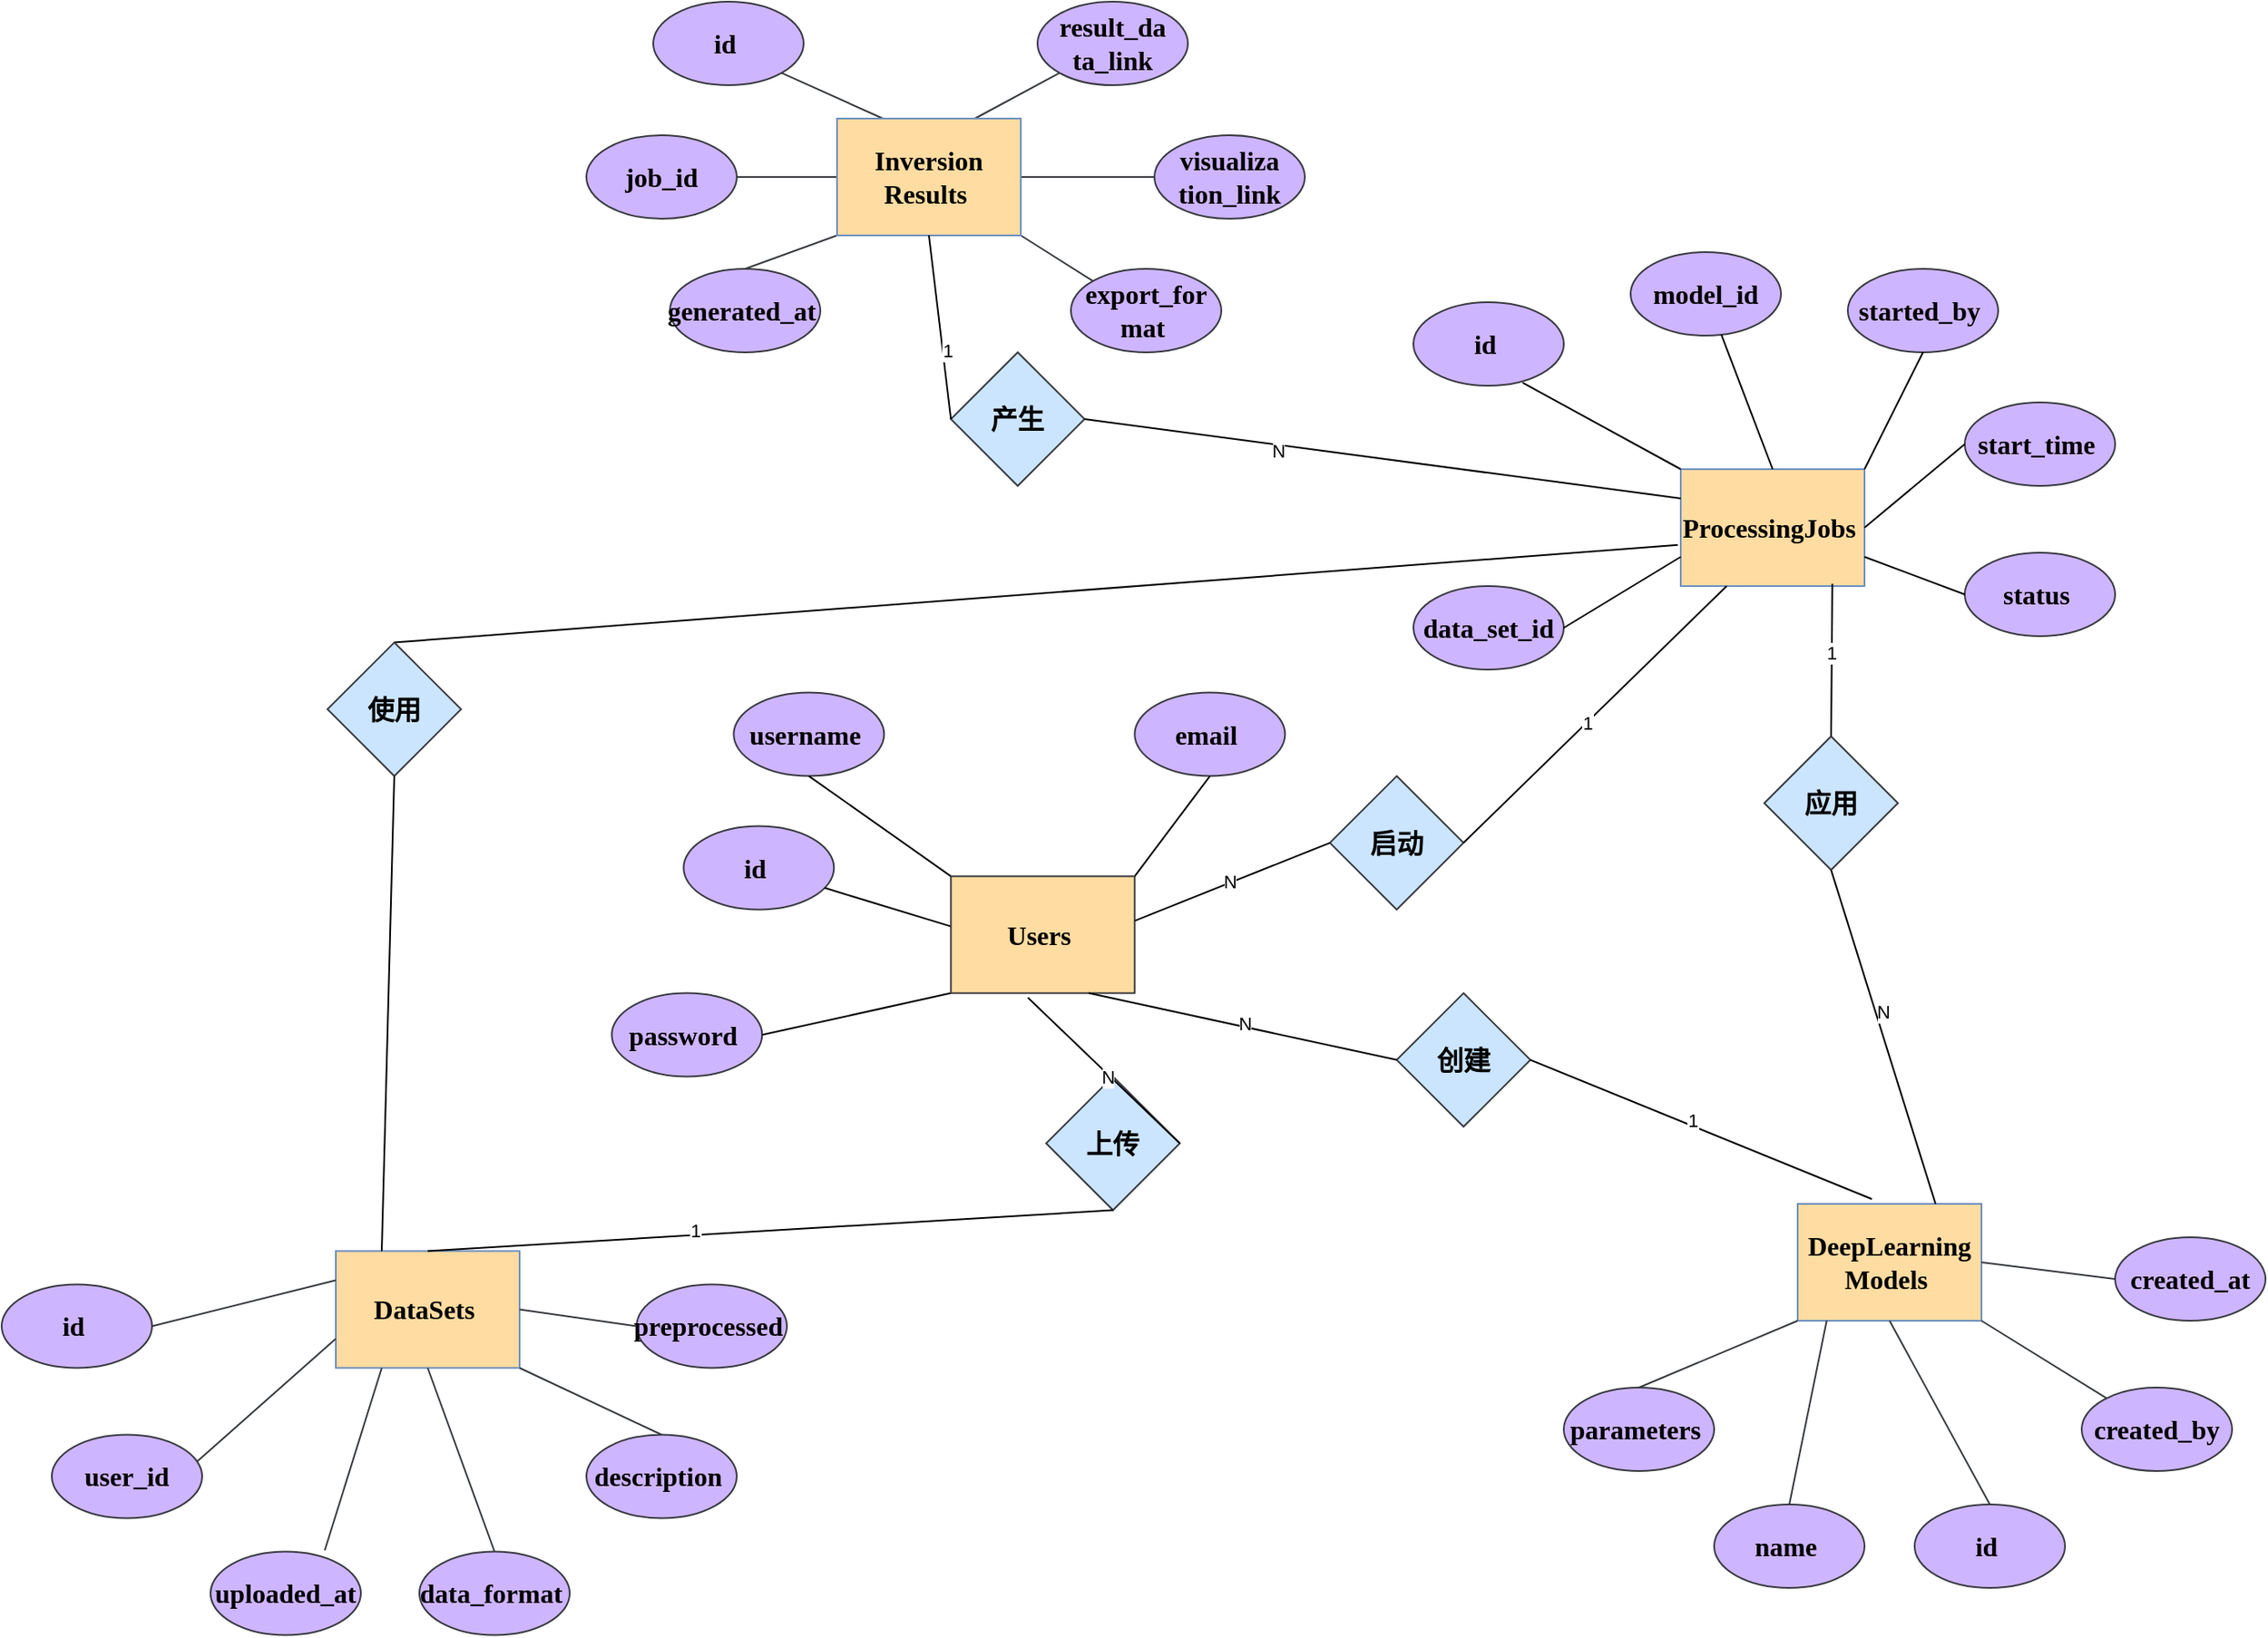 <mxfile version="24.5.3" type="github">
  <diagram id="R2lEEEUBdFMjLlhIrx00" name="Page-1">
    <mxGraphModel dx="2085" dy="665" grid="1" gridSize="10" guides="1" tooltips="1" connect="1" arrows="1" fold="1" page="1" pageScale="1" pageWidth="850" pageHeight="1100" math="0" shadow="0" extFonts="Permanent Marker^https://fonts.googleapis.com/css?family=Permanent+Marker">
      <root>
        <mxCell id="0" />
        <mxCell id="1" parent="0" />
        <mxCell id="a6z9oGoyvh4kOEtz0thW-5" value="&lt;b&gt;&lt;span style=&quot;font-size:12.0pt;&lt;br/&gt;mso-bidi-font-size:18.0pt;font-family:&amp;quot;Times New Roman&amp;quot;,serif;mso-fareast-font-family:&lt;br/&gt;宋体;mso-font-kerning:1.0pt;mso-ansi-language:EN-US;mso-fareast-language:ZH-CN;&lt;br/&gt;mso-bidi-language:AR-SA&quot; lang=&quot;EN-US&quot;&gt;ProcessingJobs&amp;nbsp;&lt;/span&gt;&lt;/b&gt;" style="rounded=0;whiteSpace=wrap;html=1;fillColor=#FFDCA1;strokeColor=#6c8ebf;" vertex="1" parent="1">
          <mxGeometry x="760" y="460" width="110" height="70" as="geometry" />
        </mxCell>
        <mxCell id="a6z9oGoyvh4kOEtz0thW-6" value="&lt;b&gt;&lt;span style=&quot;font-size:12.0pt;&lt;br/&gt;mso-bidi-font-size:18.0pt;font-family:&amp;quot;Times New Roman&amp;quot;,serif;mso-fareast-font-family:&lt;br/&gt;宋体;mso-font-kerning:1.0pt;mso-ansi-language:EN-US;mso-fareast-language:ZH-CN;&lt;br/&gt;mso-bidi-language:AR-SA&quot; lang=&quot;EN-US&quot;&gt;DataSets&amp;nbsp;&lt;/span&gt;&lt;/b&gt;" style="rounded=0;whiteSpace=wrap;html=1;fillColor=#FFDCA1;strokeColor=#6c8ebf;" vertex="1" parent="1">
          <mxGeometry x="-45" y="928.24" width="110" height="70" as="geometry" />
        </mxCell>
        <mxCell id="a6z9oGoyvh4kOEtz0thW-7" value="&lt;b&gt;&lt;span style=&quot;font-size:12.0pt;&lt;br/&gt;mso-bidi-font-size:18.0pt;font-family:&amp;quot;Times New Roman&amp;quot;,serif;mso-fareast-font-family:&lt;br/&gt;宋体;mso-font-kerning:1.0pt;mso-ansi-language:EN-US;mso-fareast-language:ZH-CN;&lt;br/&gt;mso-bidi-language:AR-SA&quot; lang=&quot;EN-US&quot;&gt;DeepLearning&lt;br&gt;Models&amp;nbsp;&lt;/span&gt;&lt;/b&gt;" style="rounded=0;whiteSpace=wrap;html=1;fillColor=#FFDCA1;strokeColor=#6c8ebf;" vertex="1" parent="1">
          <mxGeometry x="830" y="900" width="110" height="70" as="geometry" />
        </mxCell>
        <mxCell id="a6z9oGoyvh4kOEtz0thW-14" value="&lt;b&gt;&lt;span style=&quot;font-size:12.0pt;&lt;br/&gt;mso-bidi-font-size:18.0pt;font-family:&amp;quot;Times New Roman&amp;quot;,serif;mso-fareast-font-family:&lt;br/&gt;宋体;mso-font-kerning:1.0pt;mso-ansi-language:EN-US;mso-fareast-language:ZH-CN;&lt;br/&gt;mso-bidi-language:AR-SA&quot; lang=&quot;EN-US&quot;&gt;id&amp;nbsp;&lt;/span&gt;&lt;/b&gt;" style="ellipse;whiteSpace=wrap;html=1;fillColor=#CEB5FF;strokeColor=#36393d;" vertex="1" parent="1">
          <mxGeometry x="-245" y="948.24" width="90" height="50" as="geometry" />
        </mxCell>
        <mxCell id="a6z9oGoyvh4kOEtz0thW-15" value="&lt;b&gt;&lt;span style=&quot;font-size:12.0pt;&lt;br/&gt;mso-bidi-font-size:18.0pt;font-family:&amp;quot;Times New Roman&amp;quot;,serif;mso-fareast-font-family:&lt;br/&gt;宋体;mso-font-kerning:1.0pt;mso-ansi-language:EN-US;mso-fareast-language:ZH-CN;&lt;br/&gt;mso-bidi-language:AR-SA&quot; lang=&quot;EN-US&quot;&gt;user_id&lt;/span&gt;&lt;/b&gt;" style="ellipse;whiteSpace=wrap;html=1;fillColor=#CEB5FF;strokeColor=#36393d;" vertex="1" parent="1">
          <mxGeometry x="-215" y="1038.24" width="90" height="50" as="geometry" />
        </mxCell>
        <mxCell id="a6z9oGoyvh4kOEtz0thW-16" value="&lt;b&gt;&lt;span style=&quot;font-size:12.0pt;&lt;br/&gt;mso-bidi-font-size:18.0pt;font-family:&amp;quot;Times New Roman&amp;quot;,serif;mso-fareast-font-family:&lt;br/&gt;宋体;mso-font-kerning:1.0pt;mso-ansi-language:EN-US;mso-fareast-language:ZH-CN;&lt;br/&gt;mso-bidi-language:AR-SA&quot; lang=&quot;EN-US&quot;&gt;uploaded_at&lt;/span&gt;&lt;/b&gt;" style="ellipse;whiteSpace=wrap;html=1;fillColor=#CEB5FF;strokeColor=#36393d;" vertex="1" parent="1">
          <mxGeometry x="-120" y="1108.24" width="90" height="50" as="geometry" />
        </mxCell>
        <mxCell id="a6z9oGoyvh4kOEtz0thW-21" value="&lt;b&gt;&lt;span style=&quot;font-size:12.0pt;&lt;br/&gt;mso-bidi-font-size:18.0pt;font-family:&amp;quot;Times New Roman&amp;quot;,serif;mso-fareast-font-family:&lt;br/&gt;宋体;mso-font-kerning:1.0pt;mso-ansi-language:EN-US;mso-fareast-language:ZH-CN;&lt;br/&gt;mso-bidi-language:AR-SA&quot; lang=&quot;EN-US&quot;&gt;data_format&amp;nbsp;&lt;/span&gt;&lt;/b&gt;" style="ellipse;whiteSpace=wrap;html=1;fillColor=#CEB5FF;strokeColor=#36393d;" vertex="1" parent="1">
          <mxGeometry x="5" y="1108.24" width="90" height="50" as="geometry" />
        </mxCell>
        <mxCell id="a6z9oGoyvh4kOEtz0thW-22" value="&lt;b&gt;&lt;span style=&quot;font-size:12.0pt;&lt;br/&gt;mso-bidi-font-size:18.0pt;font-family:&amp;quot;Times New Roman&amp;quot;,serif;mso-fareast-font-family:&lt;br/&gt;宋体;mso-font-kerning:1.0pt;mso-ansi-language:EN-US;mso-fareast-language:ZH-CN;&lt;br/&gt;mso-bidi-language:AR-SA&quot; lang=&quot;EN-US&quot;&gt;description&amp;nbsp;&lt;/span&gt;&lt;/b&gt;" style="ellipse;whiteSpace=wrap;html=1;fillColor=#CEB5FF;strokeColor=#36393d;" vertex="1" parent="1">
          <mxGeometry x="105" y="1038.24" width="90" height="50" as="geometry" />
        </mxCell>
        <mxCell id="a6z9oGoyvh4kOEtz0thW-23" value="&lt;b&gt;&lt;span style=&quot;font-size:12.0pt;&lt;br/&gt;mso-bidi-font-size:18.0pt;font-family:&amp;quot;Times New Roman&amp;quot;,serif;mso-fareast-font-family:&lt;br/&gt;宋体;mso-font-kerning:1.0pt;mso-ansi-language:EN-US;mso-fareast-language:ZH-CN;&lt;br/&gt;mso-bidi-language:AR-SA&quot; lang=&quot;EN-US&quot;&gt;preprocessed&amp;nbsp;&lt;/span&gt;&lt;/b&gt;" style="ellipse;whiteSpace=wrap;html=1;fillColor=#CEB5FF;strokeColor=#36393d;" vertex="1" parent="1">
          <mxGeometry x="135" y="948.24" width="90" height="50" as="geometry" />
        </mxCell>
        <mxCell id="a6z9oGoyvh4kOEtz0thW-24" value="&lt;b&gt;&lt;span style=&quot;font-size:12.0pt;&lt;br/&gt;mso-bidi-font-size:18.0pt;font-family:&amp;quot;Times New Roman&amp;quot;,serif;mso-fareast-font-family:&lt;br/&gt;宋体;mso-font-kerning:1.0pt;mso-ansi-language:EN-US;mso-fareast-language:ZH-CN;&lt;br/&gt;mso-bidi-language:AR-SA&quot; lang=&quot;EN-US&quot;&gt;id&amp;nbsp;&lt;/span&gt;&lt;/b&gt;" style="ellipse;whiteSpace=wrap;html=1;fillColor=#CEB5FF;strokeColor=#36393d;" vertex="1" parent="1">
          <mxGeometry x="900" y="1080" width="90" height="50" as="geometry" />
        </mxCell>
        <mxCell id="a6z9oGoyvh4kOEtz0thW-25" value="&lt;b&gt;&lt;span style=&quot;font-size:12.0pt;&lt;br/&gt;mso-bidi-font-size:18.0pt;font-family:&amp;quot;Times New Roman&amp;quot;,serif;mso-fareast-font-family:&lt;br/&gt;宋体;mso-font-kerning:1.0pt;mso-ansi-language:EN-US;mso-fareast-language:ZH-CN;&lt;br/&gt;mso-bidi-language:AR-SA&quot; lang=&quot;EN-US&quot;&gt;created_by&lt;/span&gt;&lt;/b&gt;" style="ellipse;whiteSpace=wrap;html=1;fillColor=#CEB5FF;strokeColor=#36393d;" vertex="1" parent="1">
          <mxGeometry x="1000" y="1010" width="90" height="50" as="geometry" />
        </mxCell>
        <mxCell id="a6z9oGoyvh4kOEtz0thW-26" value="&lt;b&gt;&lt;span style=&quot;font-size:12.0pt;&lt;br/&gt;mso-bidi-font-size:18.0pt;font-family:&amp;quot;Times New Roman&amp;quot;,serif;mso-fareast-font-family:&lt;br/&gt;宋体;mso-font-kerning:1.0pt;mso-ansi-language:EN-US;mso-fareast-language:ZH-CN;&lt;br/&gt;mso-bidi-language:AR-SA&quot; lang=&quot;EN-US&quot;&gt;created_at&lt;/span&gt;&lt;/b&gt;" style="ellipse;whiteSpace=wrap;html=1;fillColor=#CEB5FF;strokeColor=#36393d;" vertex="1" parent="1">
          <mxGeometry x="1020" y="920" width="90" height="50" as="geometry" />
        </mxCell>
        <mxCell id="a6z9oGoyvh4kOEtz0thW-27" value="&lt;b&gt;&lt;span style=&quot;font-size:12.0pt;&lt;br/&gt;mso-bidi-font-size:18.0pt;font-family:&amp;quot;Times New Roman&amp;quot;,serif;mso-fareast-font-family:&lt;br/&gt;宋体;mso-font-kerning:1.0pt;mso-ansi-language:EN-US;mso-fareast-language:ZH-CN;&lt;br/&gt;mso-bidi-language:AR-SA&quot; lang=&quot;EN-US&quot;&gt;name&amp;nbsp;&lt;/span&gt;&lt;/b&gt;" style="ellipse;whiteSpace=wrap;html=1;fillColor=#CEB5FF;strokeColor=#36393d;" vertex="1" parent="1">
          <mxGeometry x="780" y="1080" width="90" height="50" as="geometry" />
        </mxCell>
        <mxCell id="a6z9oGoyvh4kOEtz0thW-28" value="&lt;b&gt;&lt;span style=&quot;font-size:12.0pt;&lt;br/&gt;mso-bidi-font-size:18.0pt;font-family:&amp;quot;Times New Roman&amp;quot;,serif;mso-fareast-font-family:&lt;br/&gt;宋体;mso-font-kerning:1.0pt;mso-ansi-language:EN-US;mso-fareast-language:ZH-CN;&lt;br/&gt;mso-bidi-language:AR-SA&quot; lang=&quot;EN-US&quot;&gt;parameters&amp;nbsp;&lt;/span&gt;&lt;/b&gt;" style="ellipse;whiteSpace=wrap;html=1;fillColor=#CEB5FF;strokeColor=#36393d;" vertex="1" parent="1">
          <mxGeometry x="690" y="1010" width="90" height="50" as="geometry" />
        </mxCell>
        <mxCell id="a6z9oGoyvh4kOEtz0thW-29" value="&lt;b&gt;&lt;span style=&quot;font-size:12.0pt;&lt;br/&gt;mso-bidi-font-size:18.0pt;font-family:&amp;quot;Times New Roman&amp;quot;,serif;mso-fareast-font-family:&lt;br/&gt;宋体;mso-font-kerning:1.0pt;mso-ansi-language:EN-US;mso-fareast-language:ZH-CN;&lt;br/&gt;mso-bidi-language:AR-SA&quot; lang=&quot;EN-US&quot;&gt;data_set_id&lt;/span&gt;&lt;/b&gt;" style="ellipse;whiteSpace=wrap;html=1;fillColor=#CEB5FF;strokeColor=#36393d;" vertex="1" parent="1">
          <mxGeometry x="600" y="530" width="90" height="50" as="geometry" />
        </mxCell>
        <mxCell id="a6z9oGoyvh4kOEtz0thW-30" value="" style="endArrow=none;html=1;rounded=0;entryX=1;entryY=0.5;entryDx=0;entryDy=0;exitX=0;exitY=0.25;exitDx=0;exitDy=0;fillColor=#ffcc99;strokeColor=#36393d;" edge="1" parent="1" source="a6z9oGoyvh4kOEtz0thW-6" target="a6z9oGoyvh4kOEtz0thW-14">
          <mxGeometry width="50" height="50" relative="1" as="geometry">
            <mxPoint x="-45" y="928.24" as="sourcePoint" />
            <mxPoint x="-130" y="645.24" as="targetPoint" />
          </mxGeometry>
        </mxCell>
        <mxCell id="a6z9oGoyvh4kOEtz0thW-31" value="" style="endArrow=none;html=1;rounded=0;exitX=0;exitY=0.75;exitDx=0;exitDy=0;entryX=0.967;entryY=0.321;entryDx=0;entryDy=0;entryPerimeter=0;fillColor=#ffcc99;strokeColor=#36393d;" edge="1" parent="1" source="a6z9oGoyvh4kOEtz0thW-6" target="a6z9oGoyvh4kOEtz0thW-15">
          <mxGeometry width="50" height="50" relative="1" as="geometry">
            <mxPoint x="-55" y="938.24" as="sourcePoint" />
            <mxPoint x="-175" y="923.24" as="targetPoint" />
          </mxGeometry>
        </mxCell>
        <mxCell id="a6z9oGoyvh4kOEtz0thW-32" value="" style="endArrow=none;html=1;rounded=0;exitX=0.5;exitY=1;exitDx=0;exitDy=0;entryX=0.5;entryY=0;entryDx=0;entryDy=0;fillColor=#ffcc99;strokeColor=#36393d;" edge="1" parent="1" source="a6z9oGoyvh4kOEtz0thW-6" target="a6z9oGoyvh4kOEtz0thW-21">
          <mxGeometry width="50" height="50" relative="1" as="geometry">
            <mxPoint x="-55" y="973.24" as="sourcePoint" />
            <mxPoint x="-138" y="1004.24" as="targetPoint" />
          </mxGeometry>
        </mxCell>
        <mxCell id="a6z9oGoyvh4kOEtz0thW-33" value="" style="endArrow=none;html=1;rounded=0;entryX=0.76;entryY=-0.015;entryDx=0;entryDy=0;entryPerimeter=0;exitX=0.25;exitY=1;exitDx=0;exitDy=0;fillColor=#ffcc99;strokeColor=#36393d;" edge="1" parent="1" source="a6z9oGoyvh4kOEtz0thW-6" target="a6z9oGoyvh4kOEtz0thW-16">
          <mxGeometry width="50" height="50" relative="1" as="geometry">
            <mxPoint x="-45" y="983.24" as="sourcePoint" />
            <mxPoint x="-128" y="1014.24" as="targetPoint" />
          </mxGeometry>
        </mxCell>
        <mxCell id="a6z9oGoyvh4kOEtz0thW-36" value="" style="endArrow=none;html=1;rounded=0;exitX=1;exitY=1;exitDx=0;exitDy=0;entryX=0.5;entryY=0;entryDx=0;entryDy=0;fillColor=#ffcc99;strokeColor=#36393d;" edge="1" parent="1" source="a6z9oGoyvh4kOEtz0thW-6" target="a6z9oGoyvh4kOEtz0thW-22">
          <mxGeometry width="50" height="50" relative="1" as="geometry">
            <mxPoint x="-55" y="973.24" as="sourcePoint" />
            <mxPoint x="-138" y="1004.24" as="targetPoint" />
          </mxGeometry>
        </mxCell>
        <mxCell id="a6z9oGoyvh4kOEtz0thW-37" value="" style="endArrow=none;html=1;rounded=0;entryX=1;entryY=0.5;entryDx=0;entryDy=0;exitX=0;exitY=0.5;exitDx=0;exitDy=0;fillColor=#ffcc99;strokeColor=#36393d;" edge="1" parent="1" source="a6z9oGoyvh4kOEtz0thW-23" target="a6z9oGoyvh4kOEtz0thW-6">
          <mxGeometry width="50" height="50" relative="1" as="geometry">
            <mxPoint x="171" y="948.24" as="sourcePoint" />
            <mxPoint x="-65" y="998.24" as="targetPoint" />
          </mxGeometry>
        </mxCell>
        <mxCell id="a6z9oGoyvh4kOEtz0thW-38" value="&lt;b&gt;&lt;span style=&quot;font-size:12.0pt;&lt;br/&gt;mso-bidi-font-size:18.0pt;font-family:&amp;quot;Times New Roman&amp;quot;,serif;mso-fareast-font-family:&lt;br/&gt;宋体;mso-font-kerning:1.0pt;mso-ansi-language:EN-US;mso-fareast-language:ZH-CN;&lt;br/&gt;mso-bidi-language:AR-SA&quot; lang=&quot;EN-US&quot;&gt;model_id&lt;/span&gt;&lt;/b&gt;" style="ellipse;whiteSpace=wrap;html=1;fillColor=#CEB5FF;strokeColor=#36393d;" vertex="1" parent="1">
          <mxGeometry x="730" y="330" width="90" height="50" as="geometry" />
        </mxCell>
        <mxCell id="a6z9oGoyvh4kOEtz0thW-39" value="&lt;b&gt;&lt;span style=&quot;font-size:12.0pt;&lt;br/&gt;mso-bidi-font-size:18.0pt;font-family:&amp;quot;Times New Roman&amp;quot;,serif;mso-fareast-font-family:&lt;br/&gt;宋体;mso-font-kerning:1.0pt;mso-ansi-language:EN-US;mso-fareast-language:ZH-CN;&lt;br/&gt;mso-bidi-language:AR-SA&quot; lang=&quot;EN-US&quot;&gt;id&amp;nbsp;&lt;/span&gt;&lt;/b&gt;" style="ellipse;whiteSpace=wrap;html=1;fillColor=#CEB5FF;strokeColor=#36393d;" vertex="1" parent="1">
          <mxGeometry x="600" y="360" width="90" height="50" as="geometry" />
        </mxCell>
        <mxCell id="a6z9oGoyvh4kOEtz0thW-40" value="&lt;b&gt;&lt;span style=&quot;font-size:12.0pt;&lt;br/&gt;mso-bidi-font-size:18.0pt;font-family:&amp;quot;Times New Roman&amp;quot;,serif;mso-fareast-font-family:&lt;br/&gt;宋体;mso-font-kerning:1.0pt;mso-ansi-language:EN-US;mso-fareast-language:ZH-CN;&lt;br/&gt;mso-bidi-language:AR-SA&quot; lang=&quot;EN-US&quot;&gt;start_time&amp;nbsp;&lt;/span&gt;&lt;/b&gt;" style="ellipse;whiteSpace=wrap;html=1;fillColor=#CEB5FF;strokeColor=#36393d;" vertex="1" parent="1">
          <mxGeometry x="930" y="420" width="90" height="50" as="geometry" />
        </mxCell>
        <mxCell id="a6z9oGoyvh4kOEtz0thW-41" value="&lt;b&gt;&lt;span style=&quot;font-size:12.0pt;&lt;br/&gt;mso-bidi-font-size:18.0pt;font-family:&amp;quot;Times New Roman&amp;quot;,serif;mso-fareast-font-family:&lt;br/&gt;宋体;mso-font-kerning:1.0pt;mso-ansi-language:EN-US;mso-fareast-language:ZH-CN;&lt;br/&gt;mso-bidi-language:AR-SA&quot; lang=&quot;EN-US&quot;&gt;started_by&amp;nbsp;&lt;/span&gt;&lt;/b&gt;" style="ellipse;whiteSpace=wrap;html=1;fillColor=#CEB5FF;strokeColor=#36393d;" vertex="1" parent="1">
          <mxGeometry x="860" y="340" width="90" height="50" as="geometry" />
        </mxCell>
        <mxCell id="a6z9oGoyvh4kOEtz0thW-42" value="" style="endArrow=none;html=1;rounded=0;exitX=0;exitY=1;exitDx=0;exitDy=0;entryX=0.5;entryY=0;entryDx=0;entryDy=0;fillColor=#ffcc99;strokeColor=#36393d;" edge="1" parent="1" source="a6z9oGoyvh4kOEtz0thW-7" target="a6z9oGoyvh4kOEtz0thW-28">
          <mxGeometry width="50" height="50" relative="1" as="geometry">
            <mxPoint x="790" y="990" as="sourcePoint" />
            <mxPoint x="842" y="1080" as="targetPoint" />
          </mxGeometry>
        </mxCell>
        <mxCell id="a6z9oGoyvh4kOEtz0thW-43" value="" style="endArrow=none;html=1;rounded=0;exitX=0.158;exitY=0.997;exitDx=0;exitDy=0;entryX=0.5;entryY=0;entryDx=0;entryDy=0;exitPerimeter=0;fillColor=#ffcc99;strokeColor=#36393d;" edge="1" parent="1" source="a6z9oGoyvh4kOEtz0thW-7" target="a6z9oGoyvh4kOEtz0thW-27">
          <mxGeometry width="50" height="50" relative="1" as="geometry">
            <mxPoint x="840" y="980" as="sourcePoint" />
            <mxPoint x="785" y="1110" as="targetPoint" />
          </mxGeometry>
        </mxCell>
        <mxCell id="a6z9oGoyvh4kOEtz0thW-45" value="" style="endArrow=none;html=1;rounded=0;exitX=0.5;exitY=1;exitDx=0;exitDy=0;entryX=0.5;entryY=0;entryDx=0;entryDy=0;fillColor=#ffcc99;strokeColor=#36393d;" edge="1" parent="1" source="a6z9oGoyvh4kOEtz0thW-7" target="a6z9oGoyvh4kOEtz0thW-24">
          <mxGeometry width="50" height="50" relative="1" as="geometry">
            <mxPoint x="857" y="980" as="sourcePoint" />
            <mxPoint x="895" y="1100" as="targetPoint" />
          </mxGeometry>
        </mxCell>
        <mxCell id="a6z9oGoyvh4kOEtz0thW-46" value="" style="endArrow=none;html=1;rounded=0;exitX=1;exitY=1;exitDx=0;exitDy=0;fillColor=#ffcc99;strokeColor=#36393d;" edge="1" parent="1" source="a6z9oGoyvh4kOEtz0thW-7" target="a6z9oGoyvh4kOEtz0thW-25">
          <mxGeometry width="50" height="50" relative="1" as="geometry">
            <mxPoint x="895" y="980" as="sourcePoint" />
            <mxPoint x="985" y="1040" as="targetPoint" />
          </mxGeometry>
        </mxCell>
        <mxCell id="a6z9oGoyvh4kOEtz0thW-47" value="" style="endArrow=none;html=1;rounded=0;exitX=1;exitY=0.5;exitDx=0;exitDy=0;entryX=0;entryY=0.5;entryDx=0;entryDy=0;fillColor=#ffcc99;strokeColor=#36393d;" edge="1" parent="1" source="a6z9oGoyvh4kOEtz0thW-7" target="a6z9oGoyvh4kOEtz0thW-26">
          <mxGeometry width="50" height="50" relative="1" as="geometry">
            <mxPoint x="950" y="980" as="sourcePoint" />
            <mxPoint x="1080" y="1039" as="targetPoint" />
          </mxGeometry>
        </mxCell>
        <mxCell id="a6z9oGoyvh4kOEtz0thW-48" value="&lt;b&gt;&lt;span style=&quot;font-size:12.0pt;&lt;br/&gt;mso-bidi-font-size:18.0pt;font-family:&amp;quot;Times New Roman&amp;quot;,serif;mso-fareast-font-family:&lt;br/&gt;宋体;mso-font-kerning:1.0pt;mso-ansi-language:EN-US;mso-fareast-language:ZH-CN;&lt;br/&gt;mso-bidi-language:AR-SA&quot; lang=&quot;EN-US&quot;&gt;status&amp;nbsp;&lt;/span&gt;&lt;/b&gt;" style="ellipse;whiteSpace=wrap;html=1;fillColor=#CEB5FF;strokeColor=#36393d;" vertex="1" parent="1">
          <mxGeometry x="930" y="510" width="90" height="50" as="geometry" />
        </mxCell>
        <mxCell id="a6z9oGoyvh4kOEtz0thW-50" value="" style="endArrow=none;html=1;rounded=0;entryX=0.726;entryY=0.964;entryDx=0;entryDy=0;entryPerimeter=0;exitX=0;exitY=0;exitDx=0;exitDy=0;" edge="1" parent="1" source="a6z9oGoyvh4kOEtz0thW-5" target="a6z9oGoyvh4kOEtz0thW-39">
          <mxGeometry width="50" height="50" relative="1" as="geometry">
            <mxPoint x="720" y="490" as="sourcePoint" />
            <mxPoint x="770" y="440" as="targetPoint" />
          </mxGeometry>
        </mxCell>
        <mxCell id="a6z9oGoyvh4kOEtz0thW-51" value="" style="endArrow=none;html=1;rounded=0;entryX=1;entryY=0.5;entryDx=0;entryDy=0;exitX=0;exitY=0.75;exitDx=0;exitDy=0;" edge="1" parent="1" source="a6z9oGoyvh4kOEtz0thW-5" target="a6z9oGoyvh4kOEtz0thW-29">
          <mxGeometry width="50" height="50" relative="1" as="geometry">
            <mxPoint x="750" y="520" as="sourcePoint" />
            <mxPoint x="675" y="418" as="targetPoint" />
          </mxGeometry>
        </mxCell>
        <mxCell id="a6z9oGoyvh4kOEtz0thW-52" value="" style="endArrow=none;html=1;rounded=0;entryX=0;entryY=0.5;entryDx=0;entryDy=0;exitX=1;exitY=0.75;exitDx=0;exitDy=0;" edge="1" parent="1" source="a6z9oGoyvh4kOEtz0thW-5" target="a6z9oGoyvh4kOEtz0thW-48">
          <mxGeometry width="50" height="50" relative="1" as="geometry">
            <mxPoint x="770" y="505" as="sourcePoint" />
            <mxPoint x="685" y="510" as="targetPoint" />
          </mxGeometry>
        </mxCell>
        <mxCell id="a6z9oGoyvh4kOEtz0thW-53" value="" style="endArrow=none;html=1;rounded=0;entryX=1;entryY=0.5;entryDx=0;entryDy=0;exitX=0;exitY=0.5;exitDx=0;exitDy=0;" edge="1" parent="1" source="a6z9oGoyvh4kOEtz0thW-40" target="a6z9oGoyvh4kOEtz0thW-5">
          <mxGeometry width="50" height="50" relative="1" as="geometry">
            <mxPoint x="880" y="540" as="sourcePoint" />
            <mxPoint x="940" y="575" as="targetPoint" />
          </mxGeometry>
        </mxCell>
        <mxCell id="a6z9oGoyvh4kOEtz0thW-54" value="" style="endArrow=none;html=1;rounded=0;entryX=1;entryY=0;entryDx=0;entryDy=0;exitX=0.5;exitY=1;exitDx=0;exitDy=0;" edge="1" parent="1" source="a6z9oGoyvh4kOEtz0thW-41" target="a6z9oGoyvh4kOEtz0thW-5">
          <mxGeometry width="50" height="50" relative="1" as="geometry">
            <mxPoint x="940" y="455" as="sourcePoint" />
            <mxPoint x="880" y="505" as="targetPoint" />
          </mxGeometry>
        </mxCell>
        <mxCell id="a6z9oGoyvh4kOEtz0thW-56" value="" style="endArrow=none;html=1;rounded=0;entryX=0.5;entryY=0;entryDx=0;entryDy=0;" edge="1" parent="1" source="a6z9oGoyvh4kOEtz0thW-38" target="a6z9oGoyvh4kOEtz0thW-5">
          <mxGeometry width="50" height="50" relative="1" as="geometry">
            <mxPoint x="930" y="445" as="sourcePoint" />
            <mxPoint x="760" y="495" as="targetPoint" />
          </mxGeometry>
        </mxCell>
        <mxCell id="a6z9oGoyvh4kOEtz0thW-70" value="&lt;b&gt;&lt;span style=&quot;font-size:12.0pt;&lt;br/&gt;mso-bidi-font-size:18.0pt;font-family:&amp;quot;Times New Roman&amp;quot;,serif;mso-fareast-font-family:&lt;br/&gt;宋体;mso-font-kerning:1.0pt;mso-ansi-language:EN-US;mso-fareast-language:ZH-CN;&lt;br/&gt;mso-bidi-language:AR-SA&quot; lang=&quot;EN-US&quot;&gt;username&amp;nbsp;&lt;/span&gt;&lt;/b&gt;" style="ellipse;whiteSpace=wrap;html=1;fillColor=#CEB5FF;strokeColor=#36393d;" vertex="1" parent="1">
          <mxGeometry x="193.17" y="593.78" width="90" height="50" as="geometry" />
        </mxCell>
        <mxCell id="a6z9oGoyvh4kOEtz0thW-71" value="" style="endArrow=none;html=1;rounded=0;entryX=0.5;entryY=1;entryDx=0;entryDy=0;exitX=0;exitY=0;exitDx=0;exitDy=0;" edge="1" source="a6z9oGoyvh4kOEtz0thW-78" target="a6z9oGoyvh4kOEtz0thW-70" parent="1">
          <mxGeometry width="50" height="50" relative="1" as="geometry">
            <mxPoint x="193.17" y="843.78" as="sourcePoint" />
            <mxPoint x="243.17" y="793.78" as="targetPoint" />
          </mxGeometry>
        </mxCell>
        <mxCell id="a6z9oGoyvh4kOEtz0thW-72" value="&lt;b&gt;&lt;span style=&quot;font-size:12.0pt;&lt;br/&gt;mso-bidi-font-size:18.0pt;font-family:&amp;quot;Times New Roman&amp;quot;,serif;mso-fareast-font-family:&lt;br/&gt;宋体;mso-font-kerning:1.0pt;mso-ansi-language:EN-US;mso-fareast-language:ZH-CN;&lt;br/&gt;mso-bidi-language:AR-SA&quot; lang=&quot;EN-US&quot;&gt;password&amp;nbsp;&lt;/span&gt;&lt;/b&gt;" style="ellipse;whiteSpace=wrap;html=1;fillColor=#CEB5FF;strokeColor=#36393d;" vertex="1" parent="1">
          <mxGeometry x="120.17" y="773.78" width="90" height="50" as="geometry" />
        </mxCell>
        <mxCell id="a6z9oGoyvh4kOEtz0thW-73" value="&lt;b&gt;&lt;span style=&quot;font-size:12.0pt;&lt;br/&gt;mso-bidi-font-size:18.0pt;font-family:&amp;quot;Times New Roman&amp;quot;,serif;mso-fareast-font-family:&lt;br/&gt;宋体;mso-font-kerning:1.0pt;mso-ansi-language:EN-US;mso-fareast-language:ZH-CN;&lt;br/&gt;mso-bidi-language:AR-SA&quot; lang=&quot;EN-US&quot;&gt;id&amp;nbsp;&lt;/span&gt;&lt;/b&gt;" style="ellipse;whiteSpace=wrap;html=1;fillColor=#CEB5FF;strokeColor=#36393d;" vertex="1" parent="1">
          <mxGeometry x="163.17" y="673.78" width="90" height="50" as="geometry" />
        </mxCell>
        <mxCell id="a6z9oGoyvh4kOEtz0thW-74" value="&lt;b&gt;&lt;span style=&quot;font-size:12.0pt;&lt;br/&gt;mso-bidi-font-size:18.0pt;font-family:&amp;quot;Times New Roman&amp;quot;,serif;mso-fareast-font-family:&lt;br/&gt;宋体;mso-font-kerning:1.0pt;mso-ansi-language:EN-US;mso-fareast-language:ZH-CN;&lt;br/&gt;mso-bidi-language:AR-SA&quot; lang=&quot;EN-US&quot;&gt;email&amp;nbsp;&lt;/span&gt;&lt;/b&gt;" style="ellipse;whiteSpace=wrap;html=1;fillColor=#CEB5FF;strokeColor=#36393d;" vertex="1" parent="1">
          <mxGeometry x="433.17" y="593.78" width="90" height="50" as="geometry" />
        </mxCell>
        <mxCell id="a6z9oGoyvh4kOEtz0thW-75" value="" style="endArrow=none;html=1;rounded=0;exitX=0;exitY=0.429;exitDx=0;exitDy=0;exitPerimeter=0;" edge="1" source="a6z9oGoyvh4kOEtz0thW-78" target="a6z9oGoyvh4kOEtz0thW-73" parent="1">
          <mxGeometry width="50" height="50" relative="1" as="geometry">
            <mxPoint x="333.17" y="713.78" as="sourcePoint" />
            <mxPoint x="248.17" y="653.78" as="targetPoint" />
          </mxGeometry>
        </mxCell>
        <mxCell id="a6z9oGoyvh4kOEtz0thW-76" value="" style="endArrow=none;html=1;rounded=0;entryX=1;entryY=0.5;entryDx=0;entryDy=0;exitX=0;exitY=1;exitDx=0;exitDy=0;" edge="1" source="a6z9oGoyvh4kOEtz0thW-78" target="a6z9oGoyvh4kOEtz0thW-72" parent="1">
          <mxGeometry width="50" height="50" relative="1" as="geometry">
            <mxPoint x="378.17" y="703.78" as="sourcePoint" />
            <mxPoint x="258.17" y="720.78" as="targetPoint" />
          </mxGeometry>
        </mxCell>
        <mxCell id="a6z9oGoyvh4kOEtz0thW-77" value="" style="endArrow=none;html=1;rounded=0;exitX=1;exitY=0;exitDx=0;exitDy=0;entryX=0.5;entryY=1;entryDx=0;entryDy=0;" edge="1" source="a6z9oGoyvh4kOEtz0thW-78" target="a6z9oGoyvh4kOEtz0thW-74" parent="1">
          <mxGeometry width="50" height="50" relative="1" as="geometry">
            <mxPoint x="388.17" y="713.78" as="sourcePoint" />
            <mxPoint x="393.17" y="653.78" as="targetPoint" />
          </mxGeometry>
        </mxCell>
        <mxCell id="a6z9oGoyvh4kOEtz0thW-78" value="&lt;b&gt;&lt;span style=&quot;font-size:12.0pt;&lt;br/&gt;mso-bidi-font-size:18.0pt;font-family:&amp;quot;Times New Roman&amp;quot;,serif;mso-fareast-font-family:&lt;br/&gt;宋体;mso-font-kerning:1.0pt;mso-ansi-language:EN-US;mso-fareast-language:ZH-CN;&lt;br/&gt;mso-bidi-language:AR-SA&quot; lang=&quot;EN-US&quot;&gt;Users&amp;nbsp;&lt;/span&gt;&lt;/b&gt;" style="rounded=0;whiteSpace=wrap;html=1;fillColor=#FFDCA1;strokeColor=#36393d;" vertex="1" parent="1">
          <mxGeometry x="323.17" y="703.78" width="110" height="70" as="geometry" />
        </mxCell>
        <mxCell id="a6z9oGoyvh4kOEtz0thW-88" value="&lt;b&gt;&lt;span style=&quot;font-size:12.0pt;&lt;br/&gt;mso-bidi-font-size:18.0pt;font-family:&amp;quot;Times New Roman&amp;quot;,serif;mso-fareast-font-family:&lt;br/&gt;宋体;mso-font-kerning:1.0pt;mso-ansi-language:EN-US;mso-fareast-language:ZH-CN;&lt;br/&gt;mso-bidi-language:AR-SA&quot; lang=&quot;EN-US&quot;&gt;id&amp;nbsp;&lt;/span&gt;&lt;/b&gt;" style="ellipse;whiteSpace=wrap;html=1;fillColor=#CEB5FF;strokeColor=#36393d;" vertex="1" parent="1">
          <mxGeometry x="145" y="180" width="90" height="50" as="geometry" />
        </mxCell>
        <mxCell id="a6z9oGoyvh4kOEtz0thW-89" value="&lt;b&gt;&lt;span style=&quot;font-size:12.0pt;&lt;br/&gt;mso-bidi-font-size:18.0pt;font-family:&amp;quot;Times New Roman&amp;quot;,serif;mso-fareast-font-family:&lt;br/&gt;宋体;mso-font-kerning:1.0pt;mso-ansi-language:EN-US;mso-fareast-language:ZH-CN;&lt;br/&gt;mso-bidi-language:AR-SA&quot; lang=&quot;EN-US&quot;&gt;generated_at&amp;nbsp;&lt;/span&gt;&lt;/b&gt;" style="ellipse;whiteSpace=wrap;html=1;fillColor=#CEB5FF;strokeColor=#36393d;" vertex="1" parent="1">
          <mxGeometry x="155" y="340" width="90" height="50" as="geometry" />
        </mxCell>
        <mxCell id="a6z9oGoyvh4kOEtz0thW-90" value="&lt;b&gt;&lt;span style=&quot;font-size:12.0pt;&lt;br/&gt;mso-bidi-font-size:18.0pt;font-family:&amp;quot;Times New Roman&amp;quot;,serif;mso-fareast-font-family:&lt;br/&gt;宋体;mso-font-kerning:1.0pt;mso-ansi-language:EN-US;mso-fareast-language:ZH-CN;&lt;br/&gt;mso-bidi-language:AR-SA&quot; lang=&quot;EN-US&quot;&gt;export_for&lt;br&gt;mat&amp;nbsp;&lt;/span&gt;&lt;/b&gt;" style="ellipse;whiteSpace=wrap;html=1;fillColor=#CEB5FF;strokeColor=#36393d;" vertex="1" parent="1">
          <mxGeometry x="395" y="340" width="90" height="50" as="geometry" />
        </mxCell>
        <mxCell id="a6z9oGoyvh4kOEtz0thW-91" value="&lt;b&gt;&lt;span style=&quot;font-size:12.0pt;&lt;br/&gt;mso-bidi-font-size:18.0pt;font-family:&amp;quot;Times New Roman&amp;quot;,serif;mso-fareast-font-family:&lt;br/&gt;宋体;mso-font-kerning:1.0pt;mso-ansi-language:EN-US;mso-fareast-language:ZH-CN;&lt;br/&gt;mso-bidi-language:AR-SA&quot; lang=&quot;EN-US&quot;&gt;job_id&lt;/span&gt;&lt;/b&gt;" style="ellipse;whiteSpace=wrap;html=1;fillColor=#CEB5FF;strokeColor=#36393d;" vertex="1" parent="1">
          <mxGeometry x="105" y="260" width="90" height="50" as="geometry" />
        </mxCell>
        <mxCell id="a6z9oGoyvh4kOEtz0thW-92" value="&lt;b&gt;&lt;span style=&quot;font-family: &amp;quot;Times New Roman&amp;quot;, serif; font-size: 12pt;&quot; lang=&quot;EN-US&quot;&gt;result_da&lt;br&gt;ta_link&lt;/span&gt;&lt;/b&gt;" style="ellipse;whiteSpace=wrap;html=1;fillColor=#CEB5FF;strokeColor=#36393d;" vertex="1" parent="1">
          <mxGeometry x="375" y="180" width="90" height="50" as="geometry" />
        </mxCell>
        <mxCell id="a6z9oGoyvh4kOEtz0thW-93" value="&lt;b&gt;&lt;span style=&quot;font-size:12.0pt;&lt;br/&gt;mso-bidi-font-size:18.0pt;font-family:&amp;quot;Times New Roman&amp;quot;,serif;mso-fareast-font-family:&lt;br/&gt;宋体;mso-font-kerning:1.0pt;mso-ansi-language:EN-US;mso-fareast-language:ZH-CN;&lt;br/&gt;mso-bidi-language:AR-SA&quot; lang=&quot;EN-US&quot;&gt;visualiza&lt;br&gt;tion_link&lt;/span&gt;&lt;/b&gt;" style="ellipse;whiteSpace=wrap;html=1;fillColor=#CEB5FF;strokeColor=#36393d;" vertex="1" parent="1">
          <mxGeometry x="445" y="260" width="90" height="50" as="geometry" />
        </mxCell>
        <mxCell id="a6z9oGoyvh4kOEtz0thW-94" value="" style="endArrow=none;html=1;rounded=0;entryX=1;entryY=1;entryDx=0;entryDy=0;exitX=0.25;exitY=0;exitDx=0;exitDy=0;fillColor=#ffcc99;strokeColor=#36393d;" edge="1" source="a6z9oGoyvh4kOEtz0thW-100" target="a6z9oGoyvh4kOEtz0thW-88" parent="1">
          <mxGeometry width="50" height="50" relative="1" as="geometry">
            <mxPoint x="105" y="390" as="sourcePoint" />
            <mxPoint x="155" y="340" as="targetPoint" />
          </mxGeometry>
        </mxCell>
        <mxCell id="a6z9oGoyvh4kOEtz0thW-95" value="" style="endArrow=none;html=1;rounded=0;entryX=1;entryY=0.5;entryDx=0;entryDy=0;exitX=0;exitY=0.5;exitDx=0;exitDy=0;fillColor=#ffcc99;strokeColor=#36393d;" edge="1" source="a6z9oGoyvh4kOEtz0thW-100" target="a6z9oGoyvh4kOEtz0thW-91" parent="1">
          <mxGeometry width="50" height="50" relative="1" as="geometry">
            <mxPoint x="293" y="260" as="sourcePoint" />
            <mxPoint x="232" y="233" as="targetPoint" />
          </mxGeometry>
        </mxCell>
        <mxCell id="a6z9oGoyvh4kOEtz0thW-96" value="" style="endArrow=none;html=1;rounded=0;entryX=0.5;entryY=0;entryDx=0;entryDy=0;exitX=0;exitY=1;exitDx=0;exitDy=0;fillColor=#ffcc99;strokeColor=#36393d;" edge="1" source="a6z9oGoyvh4kOEtz0thW-100" target="a6z9oGoyvh4kOEtz0thW-89" parent="1">
          <mxGeometry width="50" height="50" relative="1" as="geometry">
            <mxPoint x="265" y="295" as="sourcePoint" />
            <mxPoint x="205" y="300" as="targetPoint" />
          </mxGeometry>
        </mxCell>
        <mxCell id="a6z9oGoyvh4kOEtz0thW-97" value="" style="endArrow=none;html=1;rounded=0;entryX=0.75;entryY=0;entryDx=0;entryDy=0;exitX=0;exitY=1;exitDx=0;exitDy=0;fillColor=#ffcc99;strokeColor=#36393d;" edge="1" source="a6z9oGoyvh4kOEtz0thW-92" target="a6z9oGoyvh4kOEtz0thW-100" parent="1">
          <mxGeometry width="50" height="50" relative="1" as="geometry">
            <mxPoint x="293" y="260" as="sourcePoint" />
            <mxPoint x="232" y="233" as="targetPoint" />
          </mxGeometry>
        </mxCell>
        <mxCell id="a6z9oGoyvh4kOEtz0thW-98" value="" style="endArrow=none;html=1;rounded=0;entryX=1;entryY=0.5;entryDx=0;entryDy=0;exitX=0;exitY=0.5;exitDx=0;exitDy=0;fillColor=#ffcc99;strokeColor=#36393d;" edge="1" source="a6z9oGoyvh4kOEtz0thW-93" target="a6z9oGoyvh4kOEtz0thW-100" parent="1">
          <mxGeometry width="50" height="50" relative="1" as="geometry">
            <mxPoint x="398" y="233" as="sourcePoint" />
            <mxPoint x="348" y="260" as="targetPoint" />
          </mxGeometry>
        </mxCell>
        <mxCell id="a6z9oGoyvh4kOEtz0thW-99" value="" style="endArrow=none;html=1;rounded=0;entryX=1;entryY=1;entryDx=0;entryDy=0;exitX=0;exitY=0;exitDx=0;exitDy=0;fillColor=#ffcc99;strokeColor=#36393d;" edge="1" source="a6z9oGoyvh4kOEtz0thW-90" target="a6z9oGoyvh4kOEtz0thW-100" parent="1">
          <mxGeometry width="50" height="50" relative="1" as="geometry">
            <mxPoint x="425" y="295" as="sourcePoint" />
            <mxPoint x="375" y="295" as="targetPoint" />
          </mxGeometry>
        </mxCell>
        <mxCell id="a6z9oGoyvh4kOEtz0thW-100" value="&lt;b&gt;&lt;span style=&quot;font-size:12.0pt;&lt;br/&gt;mso-bidi-font-size:18.0pt;font-family:&amp;quot;Times New Roman&amp;quot;,serif;mso-fareast-font-family:&lt;br/&gt;宋体;mso-font-kerning:1.0pt;mso-ansi-language:EN-US;mso-fareast-language:ZH-CN;&lt;br/&gt;mso-bidi-language:AR-SA&quot; lang=&quot;EN-US&quot;&gt;Inversion&lt;br&gt;Results&amp;nbsp;&lt;/span&gt;&lt;/b&gt;" style="rounded=0;whiteSpace=wrap;html=1;fillColor=#FFDCA1;strokeColor=#6c8ebf;" vertex="1" parent="1">
          <mxGeometry x="255" y="250" width="110" height="70" as="geometry" />
        </mxCell>
        <mxCell id="a6z9oGoyvh4kOEtz0thW-101" value="&lt;b&gt;&lt;font style=&quot;font-size: 16px;&quot;&gt;上传&lt;/font&gt;&lt;/b&gt;" style="rhombus;whiteSpace=wrap;html=1;fillColor=#cce5ff;strokeColor=#36393d;" vertex="1" parent="1">
          <mxGeometry x="380.17" y="823.78" width="80" height="80" as="geometry" />
        </mxCell>
        <mxCell id="a6z9oGoyvh4kOEtz0thW-102" value="&lt;b&gt;&lt;font style=&quot;font-size: 16px;&quot;&gt;启动&lt;/font&gt;&lt;/b&gt;" style="rhombus;whiteSpace=wrap;html=1;fillColor=#cce5ff;strokeColor=#36393d;" vertex="1" parent="1">
          <mxGeometry x="550" y="643.78" width="80" height="80" as="geometry" />
        </mxCell>
        <mxCell id="a6z9oGoyvh4kOEtz0thW-103" value="" style="endArrow=none;html=1;rounded=0;entryX=0.419;entryY=1.039;entryDx=0;entryDy=0;entryPerimeter=0;exitX=1;exitY=0.5;exitDx=0;exitDy=0;" edge="1" parent="1" source="a6z9oGoyvh4kOEtz0thW-101" target="a6z9oGoyvh4kOEtz0thW-78">
          <mxGeometry width="50" height="50" relative="1" as="geometry">
            <mxPoint x="420.17" y="793.78" as="sourcePoint" />
            <mxPoint x="620.17" y="773.78" as="targetPoint" />
          </mxGeometry>
        </mxCell>
        <mxCell id="a6z9oGoyvh4kOEtz0thW-104" value="N" style="edgeLabel;html=1;align=center;verticalAlign=middle;resizable=0;points=[];" vertex="1" connectable="0" parent="a6z9oGoyvh4kOEtz0thW-103">
          <mxGeometry x="-0.061" y="1" relative="1" as="geometry">
            <mxPoint as="offset" />
          </mxGeometry>
        </mxCell>
        <mxCell id="a6z9oGoyvh4kOEtz0thW-105" value="" style="endArrow=none;html=1;rounded=0;exitX=0.5;exitY=0;exitDx=0;exitDy=0;entryX=0.5;entryY=1;entryDx=0;entryDy=0;" edge="1" parent="1" source="a6z9oGoyvh4kOEtz0thW-6" target="a6z9oGoyvh4kOEtz0thW-101">
          <mxGeometry width="50" height="50" relative="1" as="geometry">
            <mxPoint y="860" as="sourcePoint" />
            <mxPoint x="50" y="810" as="targetPoint" />
          </mxGeometry>
        </mxCell>
        <mxCell id="a6z9oGoyvh4kOEtz0thW-106" value="1" style="edgeLabel;html=1;align=center;verticalAlign=middle;resizable=0;points=[];" vertex="1" connectable="0" parent="a6z9oGoyvh4kOEtz0thW-105">
          <mxGeometry x="-0.219" y="3" relative="1" as="geometry">
            <mxPoint as="offset" />
          </mxGeometry>
        </mxCell>
        <mxCell id="a6z9oGoyvh4kOEtz0thW-107" value="" style="endArrow=none;html=1;rounded=0;exitX=1.001;exitY=0.381;exitDx=0;exitDy=0;entryX=0;entryY=0.5;entryDx=0;entryDy=0;exitPerimeter=0;" edge="1" parent="1" source="a6z9oGoyvh4kOEtz0thW-78" target="a6z9oGoyvh4kOEtz0thW-102">
          <mxGeometry width="50" height="50" relative="1" as="geometry">
            <mxPoint x="500" y="580" as="sourcePoint" />
            <mxPoint x="545" y="520" as="targetPoint" />
          </mxGeometry>
        </mxCell>
        <mxCell id="a6z9oGoyvh4kOEtz0thW-108" value="N" style="edgeLabel;html=1;align=center;verticalAlign=middle;resizable=0;points=[];" vertex="1" connectable="0" parent="a6z9oGoyvh4kOEtz0thW-107">
          <mxGeometry x="-0.019" y="1" relative="1" as="geometry">
            <mxPoint as="offset" />
          </mxGeometry>
        </mxCell>
        <mxCell id="a6z9oGoyvh4kOEtz0thW-112" value="" style="endArrow=none;html=1;rounded=0;entryX=0.25;entryY=1;entryDx=0;entryDy=0;exitX=1;exitY=0.5;exitDx=0;exitDy=0;" edge="1" parent="1" source="a6z9oGoyvh4kOEtz0thW-102" target="a6z9oGoyvh4kOEtz0thW-5">
          <mxGeometry width="50" height="50" relative="1" as="geometry">
            <mxPoint x="660" y="440" as="sourcePoint" />
            <mxPoint x="710" y="390" as="targetPoint" />
          </mxGeometry>
        </mxCell>
        <mxCell id="a6z9oGoyvh4kOEtz0thW-113" value="1" style="edgeLabel;html=1;align=center;verticalAlign=middle;resizable=0;points=[];" vertex="1" connectable="0" parent="a6z9oGoyvh4kOEtz0thW-112">
          <mxGeometry x="-0.061" relative="1" as="geometry">
            <mxPoint as="offset" />
          </mxGeometry>
        </mxCell>
        <mxCell id="a6z9oGoyvh4kOEtz0thW-114" value="&lt;b&gt;&lt;font style=&quot;font-size: 16px;&quot;&gt;创建&lt;/font&gt;&lt;/b&gt;" style="rhombus;whiteSpace=wrap;html=1;fillColor=#cce5ff;strokeColor=#36393d;" vertex="1" parent="1">
          <mxGeometry x="590" y="773.78" width="80" height="80" as="geometry" />
        </mxCell>
        <mxCell id="a6z9oGoyvh4kOEtz0thW-115" value="" style="endArrow=none;html=1;rounded=0;entryX=0.75;entryY=1;entryDx=0;entryDy=0;exitX=0;exitY=0.5;exitDx=0;exitDy=0;" edge="1" parent="1" source="a6z9oGoyvh4kOEtz0thW-114" target="a6z9oGoyvh4kOEtz0thW-78">
          <mxGeometry width="50" height="50" relative="1" as="geometry">
            <mxPoint x="420" y="810" as="sourcePoint" />
            <mxPoint x="460" y="650" as="targetPoint" />
          </mxGeometry>
        </mxCell>
        <mxCell id="a6z9oGoyvh4kOEtz0thW-134" value="N" style="edgeLabel;html=1;align=center;verticalAlign=middle;resizable=0;points=[];" vertex="1" connectable="0" parent="a6z9oGoyvh4kOEtz0thW-115">
          <mxGeometry x="0.004" y="-2" relative="1" as="geometry">
            <mxPoint x="1" as="offset" />
          </mxGeometry>
        </mxCell>
        <mxCell id="a6z9oGoyvh4kOEtz0thW-116" value="" style="endArrow=none;html=1;rounded=0;exitX=1;exitY=0.5;exitDx=0;exitDy=0;entryX=0.404;entryY=-0.041;entryDx=0;entryDy=0;entryPerimeter=0;" edge="1" parent="1" source="a6z9oGoyvh4kOEtz0thW-114" target="a6z9oGoyvh4kOEtz0thW-7">
          <mxGeometry width="50" height="50" relative="1" as="geometry">
            <mxPoint x="430" y="820" as="sourcePoint" />
            <mxPoint x="480" y="770" as="targetPoint" />
          </mxGeometry>
        </mxCell>
        <mxCell id="a6z9oGoyvh4kOEtz0thW-119" value="1" style="edgeLabel;html=1;align=center;verticalAlign=middle;resizable=0;points=[];" vertex="1" connectable="0" parent="a6z9oGoyvh4kOEtz0thW-116">
          <mxGeometry x="-0.07" y="4" relative="1" as="geometry">
            <mxPoint y="1" as="offset" />
          </mxGeometry>
        </mxCell>
        <mxCell id="a6z9oGoyvh4kOEtz0thW-117" value="" style="endArrow=none;html=1;rounded=0;exitX=0.5;exitY=0;exitDx=0;exitDy=0;entryX=-0.016;entryY=0.648;entryDx=0;entryDy=0;entryPerimeter=0;" edge="1" parent="1" source="a6z9oGoyvh4kOEtz0thW-130" target="a6z9oGoyvh4kOEtz0thW-5">
          <mxGeometry width="50" height="50" relative="1" as="geometry">
            <mxPoint x="440" y="830" as="sourcePoint" />
            <mxPoint x="590" y="480" as="targetPoint" />
          </mxGeometry>
        </mxCell>
        <mxCell id="a6z9oGoyvh4kOEtz0thW-120" value="&lt;b&gt;&lt;font style=&quot;font-size: 16px;&quot;&gt;应用&lt;/font&gt;&lt;/b&gt;" style="rhombus;whiteSpace=wrap;html=1;fillColor=#cce5ff;strokeColor=#36393d;" vertex="1" parent="1">
          <mxGeometry x="810" y="620" width="80" height="80" as="geometry" />
        </mxCell>
        <mxCell id="a6z9oGoyvh4kOEtz0thW-121" value="" style="endArrow=none;html=1;rounded=0;entryX=0.825;entryY=0.981;entryDx=0;entryDy=0;entryPerimeter=0;exitX=0.5;exitY=0;exitDx=0;exitDy=0;" edge="1" parent="1" source="a6z9oGoyvh4kOEtz0thW-120" target="a6z9oGoyvh4kOEtz0thW-5">
          <mxGeometry width="50" height="50" relative="1" as="geometry">
            <mxPoint x="450" y="840" as="sourcePoint" />
            <mxPoint x="500" y="790" as="targetPoint" />
          </mxGeometry>
        </mxCell>
        <mxCell id="a6z9oGoyvh4kOEtz0thW-123" value="1" style="edgeLabel;html=1;align=center;verticalAlign=middle;resizable=0;points=[];" vertex="1" connectable="0" parent="a6z9oGoyvh4kOEtz0thW-121">
          <mxGeometry x="0.106" y="1" relative="1" as="geometry">
            <mxPoint as="offset" />
          </mxGeometry>
        </mxCell>
        <mxCell id="a6z9oGoyvh4kOEtz0thW-122" value="" style="endArrow=none;html=1;rounded=0;entryX=0.5;entryY=1;entryDx=0;entryDy=0;exitX=0.75;exitY=0;exitDx=0;exitDy=0;" edge="1" parent="1" source="a6z9oGoyvh4kOEtz0thW-7" target="a6z9oGoyvh4kOEtz0thW-120">
          <mxGeometry width="50" height="50" relative="1" as="geometry">
            <mxPoint x="460" y="850" as="sourcePoint" />
            <mxPoint x="510" y="800" as="targetPoint" />
          </mxGeometry>
        </mxCell>
        <mxCell id="a6z9oGoyvh4kOEtz0thW-124" value="N" style="edgeLabel;html=1;align=center;verticalAlign=middle;resizable=0;points=[];" vertex="1" connectable="0" parent="a6z9oGoyvh4kOEtz0thW-122">
          <mxGeometry x="0.145" y="-4" relative="1" as="geometry">
            <mxPoint as="offset" />
          </mxGeometry>
        </mxCell>
        <mxCell id="a6z9oGoyvh4kOEtz0thW-125" value="&lt;b&gt;&lt;font style=&quot;font-size: 16px;&quot;&gt;产生&lt;/font&gt;&lt;/b&gt;" style="rhombus;whiteSpace=wrap;html=1;fillColor=#cce5ff;strokeColor=#36393d;" vertex="1" parent="1">
          <mxGeometry x="323.17" y="390" width="80" height="80" as="geometry" />
        </mxCell>
        <mxCell id="a6z9oGoyvh4kOEtz0thW-126" value="" style="endArrow=none;html=1;rounded=0;entryX=0;entryY=0.25;entryDx=0;entryDy=0;exitX=1;exitY=0.5;exitDx=0;exitDy=0;" edge="1" parent="1" source="a6z9oGoyvh4kOEtz0thW-125" target="a6z9oGoyvh4kOEtz0thW-5">
          <mxGeometry width="50" height="50" relative="1" as="geometry">
            <mxPoint x="280" y="420" as="sourcePoint" />
            <mxPoint x="330" y="370" as="targetPoint" />
          </mxGeometry>
        </mxCell>
        <mxCell id="a6z9oGoyvh4kOEtz0thW-129" value="N" style="edgeLabel;html=1;align=center;verticalAlign=middle;resizable=0;points=[];" vertex="1" connectable="0" parent="a6z9oGoyvh4kOEtz0thW-126">
          <mxGeometry x="-0.353" y="-3" relative="1" as="geometry">
            <mxPoint as="offset" />
          </mxGeometry>
        </mxCell>
        <mxCell id="a6z9oGoyvh4kOEtz0thW-127" value="" style="endArrow=none;html=1;rounded=0;exitX=0.5;exitY=1;exitDx=0;exitDy=0;entryX=0;entryY=0.5;entryDx=0;entryDy=0;" edge="1" parent="1" source="a6z9oGoyvh4kOEtz0thW-100" target="a6z9oGoyvh4kOEtz0thW-125">
          <mxGeometry width="50" height="50" relative="1" as="geometry">
            <mxPoint x="-375" y="440" as="sourcePoint" />
            <mxPoint x="320" y="420" as="targetPoint" />
          </mxGeometry>
        </mxCell>
        <mxCell id="a6z9oGoyvh4kOEtz0thW-128" value="1" style="edgeLabel;html=1;align=center;verticalAlign=middle;resizable=0;points=[];" vertex="1" connectable="0" parent="a6z9oGoyvh4kOEtz0thW-127">
          <mxGeometry x="0.251" y="3" relative="1" as="geometry">
            <mxPoint as="offset" />
          </mxGeometry>
        </mxCell>
        <mxCell id="a6z9oGoyvh4kOEtz0thW-130" value="&lt;b&gt;&lt;font style=&quot;font-size: 16px;&quot;&gt;使用&lt;/font&gt;&lt;/b&gt;" style="rhombus;whiteSpace=wrap;html=1;fillColor=#cce5ff;strokeColor=#36393d;" vertex="1" parent="1">
          <mxGeometry x="-50" y="563.78" width="80" height="80" as="geometry" />
        </mxCell>
        <mxCell id="a6z9oGoyvh4kOEtz0thW-131" value="" style="endArrow=none;html=1;rounded=0;exitX=0.25;exitY=0;exitDx=0;exitDy=0;entryX=0.5;entryY=1;entryDx=0;entryDy=0;" edge="1" parent="1" source="a6z9oGoyvh4kOEtz0thW-6" target="a6z9oGoyvh4kOEtz0thW-130">
          <mxGeometry width="50" height="50" relative="1" as="geometry">
            <mxPoint x="450" y="840" as="sourcePoint" />
            <mxPoint x="450" y="660" as="targetPoint" />
          </mxGeometry>
        </mxCell>
      </root>
    </mxGraphModel>
  </diagram>
</mxfile>
